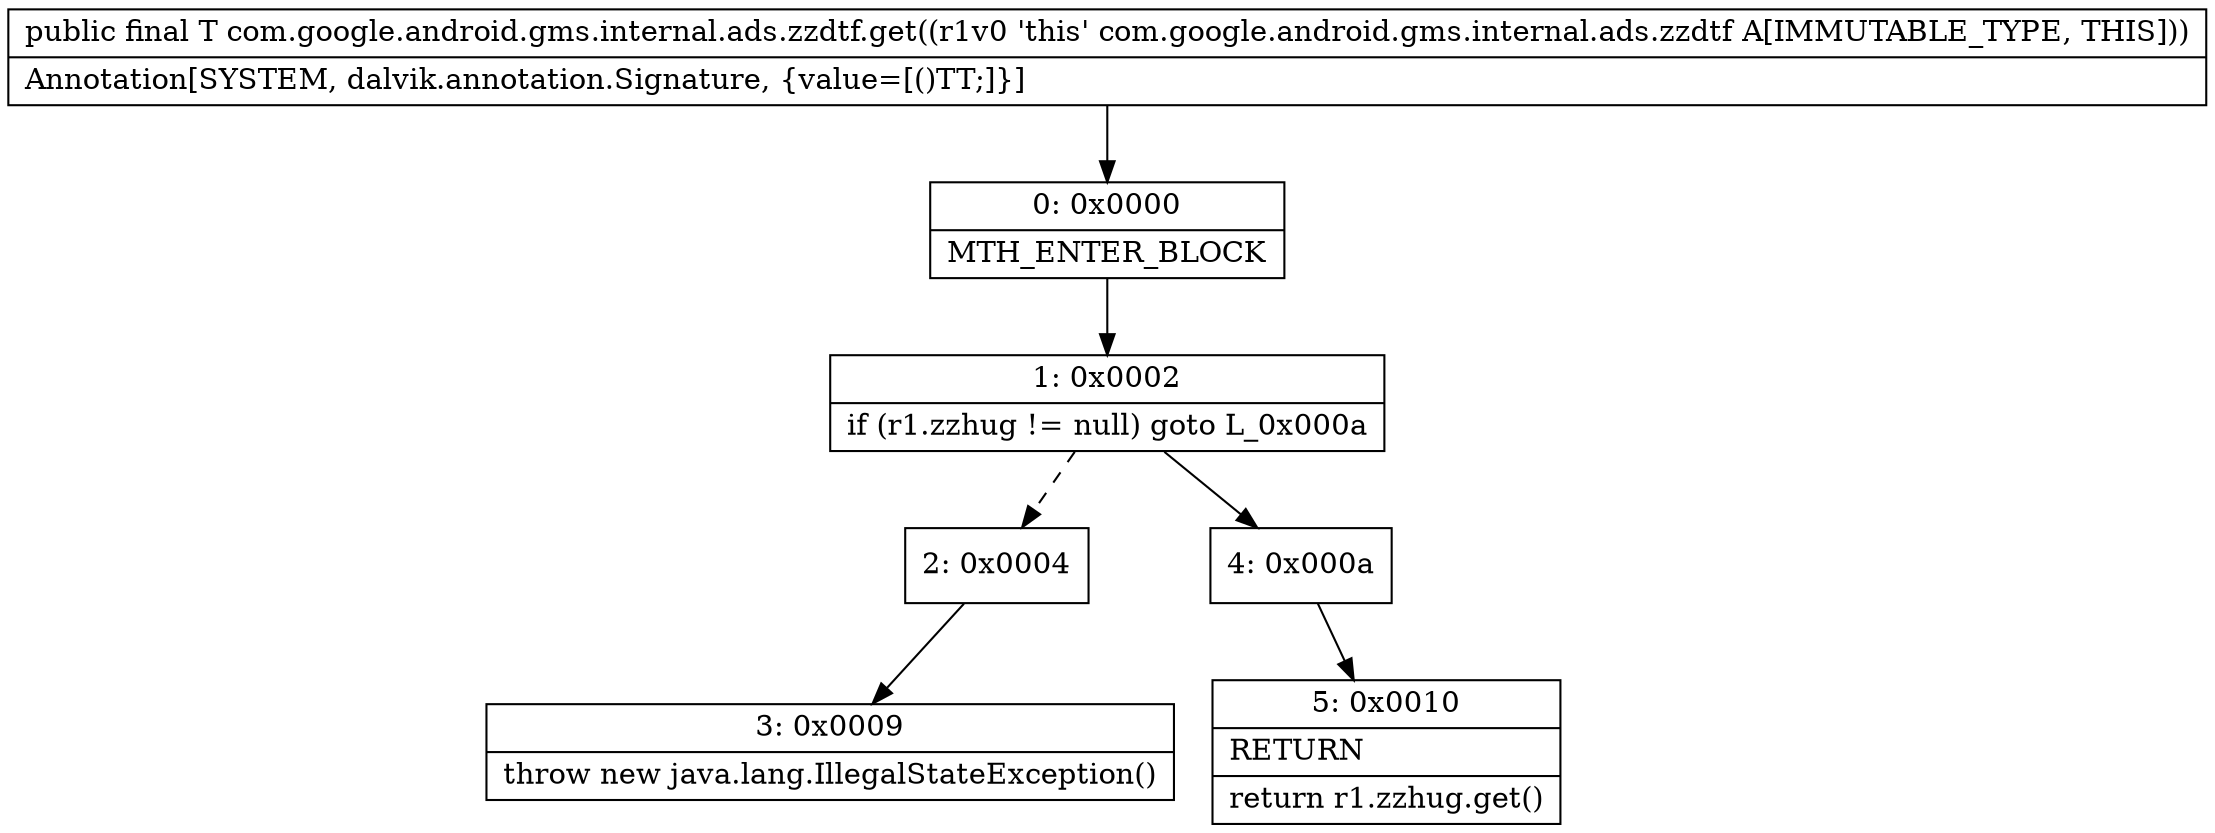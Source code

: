 digraph "CFG forcom.google.android.gms.internal.ads.zzdtf.get()Ljava\/lang\/Object;" {
Node_0 [shape=record,label="{0\:\ 0x0000|MTH_ENTER_BLOCK\l}"];
Node_1 [shape=record,label="{1\:\ 0x0002|if (r1.zzhug != null) goto L_0x000a\l}"];
Node_2 [shape=record,label="{2\:\ 0x0004}"];
Node_3 [shape=record,label="{3\:\ 0x0009|throw new java.lang.IllegalStateException()\l}"];
Node_4 [shape=record,label="{4\:\ 0x000a}"];
Node_5 [shape=record,label="{5\:\ 0x0010|RETURN\l|return r1.zzhug.get()\l}"];
MethodNode[shape=record,label="{public final T com.google.android.gms.internal.ads.zzdtf.get((r1v0 'this' com.google.android.gms.internal.ads.zzdtf A[IMMUTABLE_TYPE, THIS]))  | Annotation[SYSTEM, dalvik.annotation.Signature, \{value=[()TT;]\}]\l}"];
MethodNode -> Node_0;
Node_0 -> Node_1;
Node_1 -> Node_2[style=dashed];
Node_1 -> Node_4;
Node_2 -> Node_3;
Node_4 -> Node_5;
}

